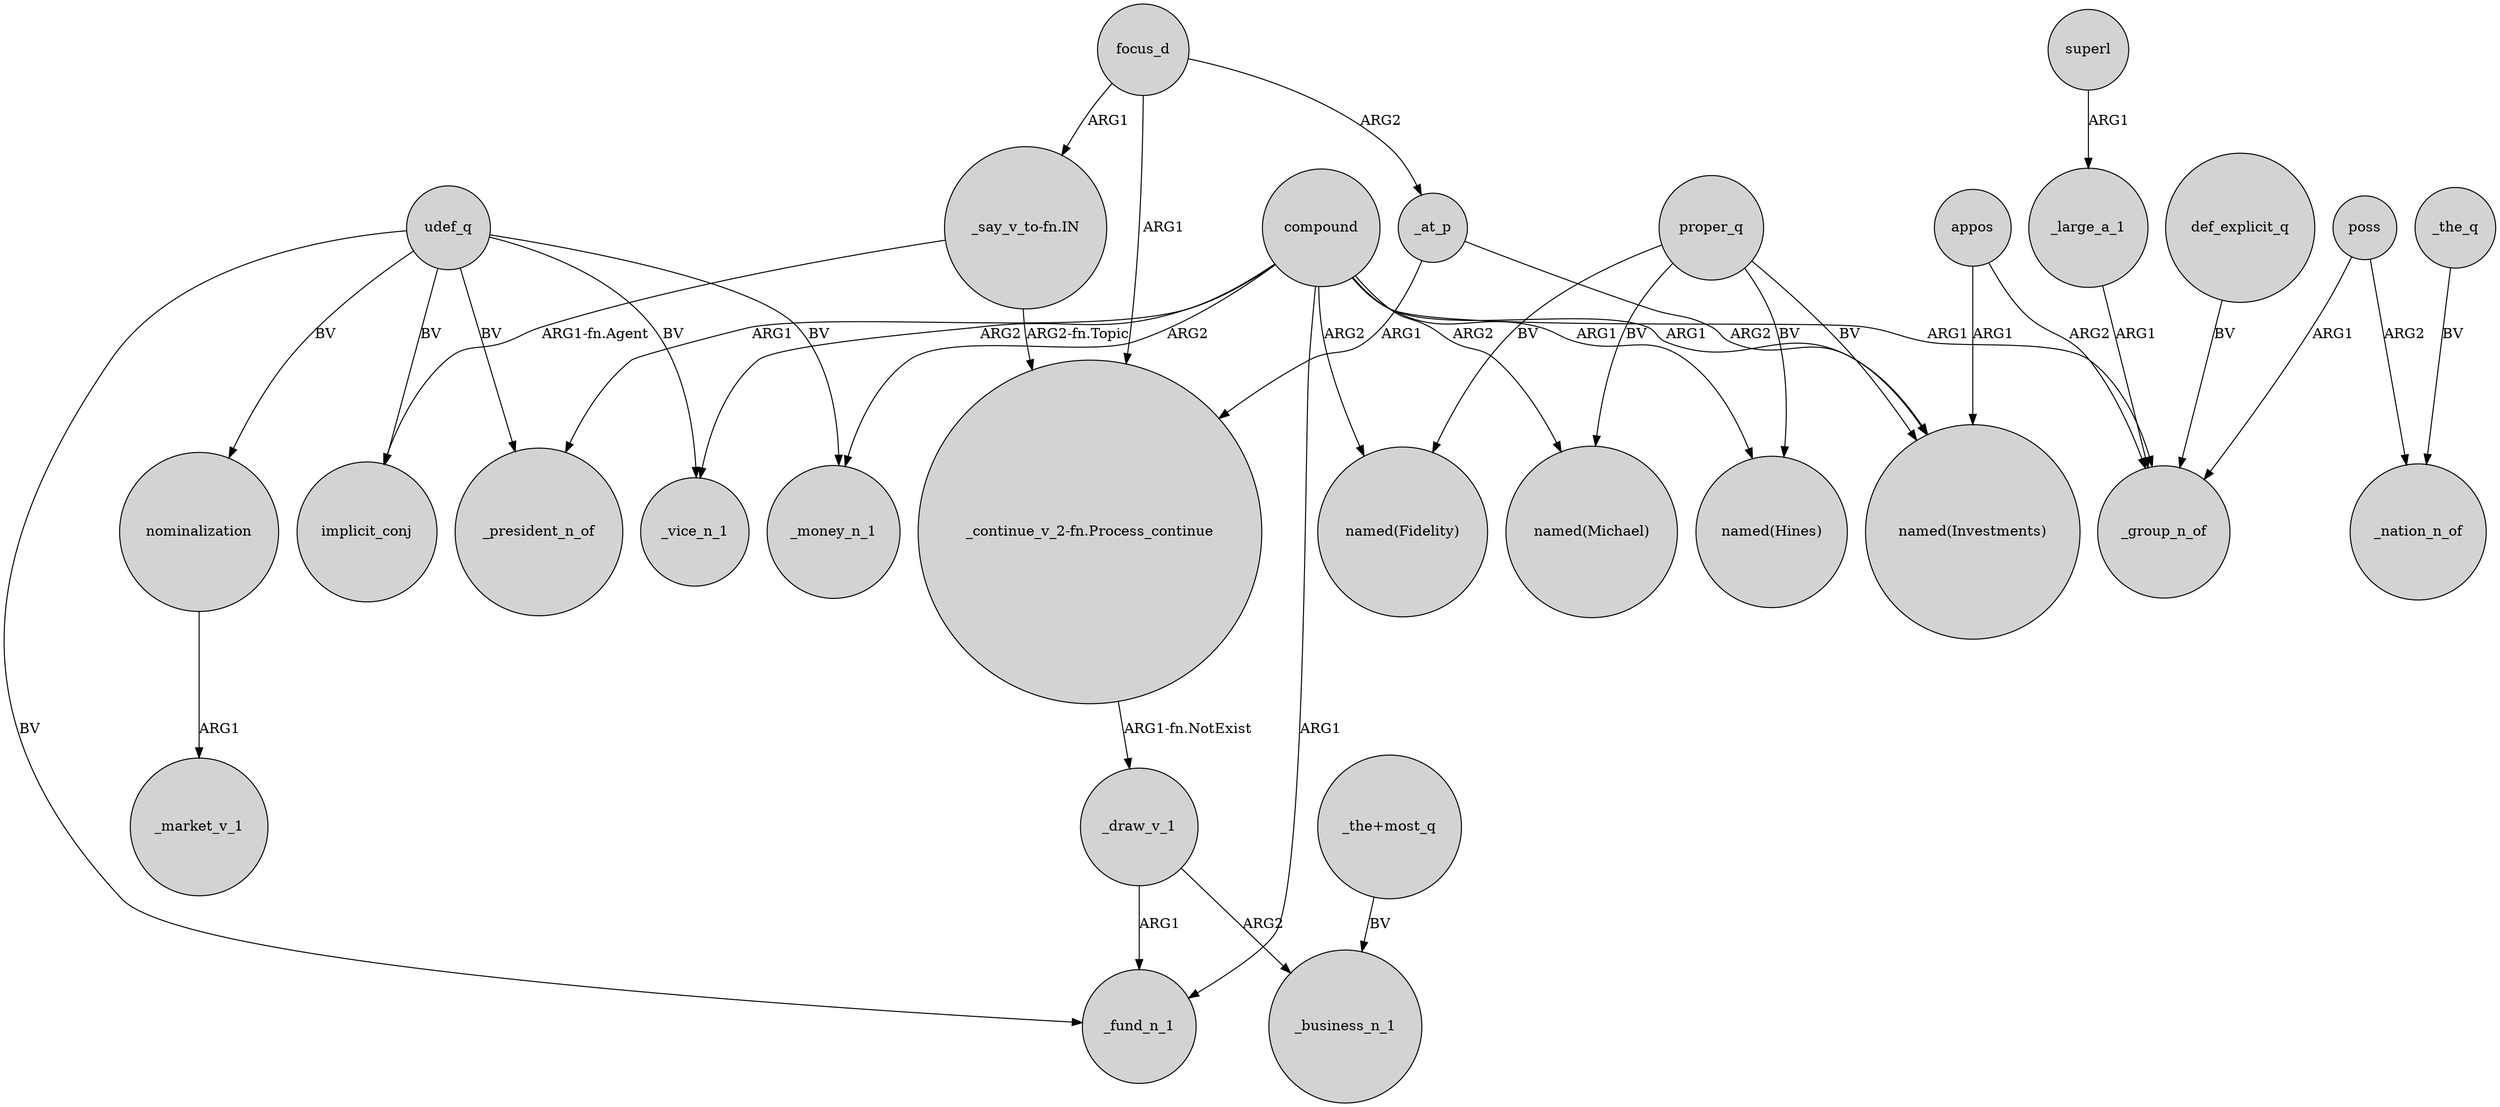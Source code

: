 digraph {
	node [shape=circle style=filled]
	superl -> _large_a_1 [label=ARG1]
	_at_p -> "_continue_v_2-fn.Process_continue" [label=ARG1]
	compound -> _vice_n_1 [label=ARG2]
	udef_q -> _money_n_1 [label=BV]
	_draw_v_1 -> _fund_n_1 [label=ARG1]
	"_the+most_q" -> _business_n_1 [label=BV]
	"_continue_v_2-fn.Process_continue" -> _draw_v_1 [label="ARG1-fn.NotExist"]
	compound -> "named(Hines)" [label=ARG1]
	"_say_v_to-fn.IN" -> "_continue_v_2-fn.Process_continue" [label="ARG2-fn.Topic"]
	compound -> "named(Fidelity)" [label=ARG2]
	def_explicit_q -> _group_n_of [label=BV]
	nominalization -> _market_v_1 [label=ARG1]
	appos -> "named(Investments)" [label=ARG1]
	focus_d -> _at_p [label=ARG2]
	poss -> _group_n_of [label=ARG1]
	udef_q -> implicit_conj [label=BV]
	_large_a_1 -> _group_n_of [label=ARG1]
	udef_q -> _vice_n_1 [label=BV]
	proper_q -> "named(Michael)" [label=BV]
	compound -> "named(Investments)" [label=ARG1]
	focus_d -> "_continue_v_2-fn.Process_continue" [label=ARG1]
	proper_q -> "named(Fidelity)" [label=BV]
	_at_p -> "named(Investments)" [label=ARG2]
	proper_q -> "named(Investments)" [label=BV]
	_the_q -> _nation_n_of [label=BV]
	compound -> _money_n_1 [label=ARG2]
	udef_q -> _president_n_of [label=BV]
	compound -> _president_n_of [label=ARG1]
	appos -> _group_n_of [label=ARG2]
	proper_q -> "named(Hines)" [label=BV]
	udef_q -> _fund_n_1 [label=BV]
	udef_q -> nominalization [label=BV]
	poss -> _nation_n_of [label=ARG2]
	"_say_v_to-fn.IN" -> implicit_conj [label="ARG1-fn.Agent"]
	_draw_v_1 -> _business_n_1 [label=ARG2]
	compound -> _group_n_of [label=ARG1]
	compound -> "named(Michael)" [label=ARG2]
	compound -> _fund_n_1 [label=ARG1]
	focus_d -> "_say_v_to-fn.IN" [label=ARG1]
}

